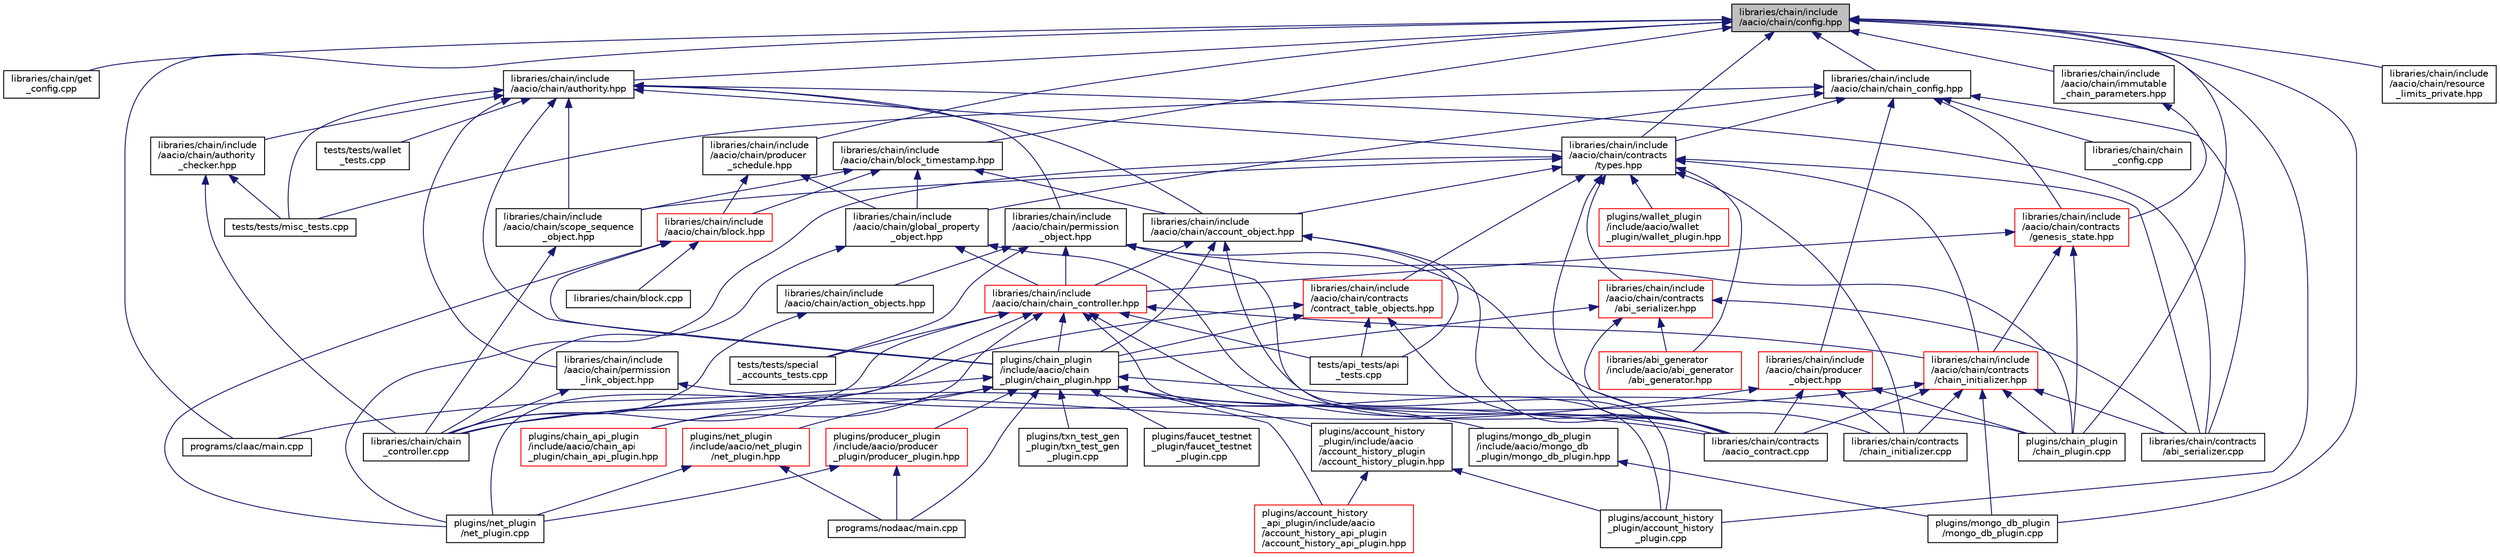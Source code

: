 digraph "libraries/chain/include/aacio/chain/config.hpp"
{
  edge [fontname="Helvetica",fontsize="10",labelfontname="Helvetica",labelfontsize="10"];
  node [fontname="Helvetica",fontsize="10",shape=record];
  Node140 [label="libraries/chain/include\l/aacio/chain/config.hpp",height=0.2,width=0.4,color="black", fillcolor="grey75", style="filled", fontcolor="black"];
  Node140 -> Node141 [dir="back",color="midnightblue",fontsize="10",style="solid"];
  Node141 [label="libraries/chain/get\l_config.cpp",height=0.2,width=0.4,color="black", fillcolor="white", style="filled",URL="$get__config_8cpp.html"];
  Node140 -> Node142 [dir="back",color="midnightblue",fontsize="10",style="solid"];
  Node142 [label="libraries/chain/include\l/aacio/chain/authority.hpp",height=0.2,width=0.4,color="black", fillcolor="white", style="filled",URL="$authority_8hpp.html"];
  Node142 -> Node143 [dir="back",color="midnightblue",fontsize="10",style="solid"];
  Node143 [label="libraries/chain/contracts\l/abi_serializer.cpp",height=0.2,width=0.4,color="black", fillcolor="white", style="filled",URL="$abi__serializer_8cpp.html"];
  Node142 -> Node144 [dir="back",color="midnightblue",fontsize="10",style="solid"];
  Node144 [label="libraries/chain/include\l/aacio/chain/account_object.hpp",height=0.2,width=0.4,color="black", fillcolor="white", style="filled",URL="$account__object_8hpp.html"];
  Node144 -> Node145 [dir="back",color="midnightblue",fontsize="10",style="solid"];
  Node145 [label="libraries/chain/contracts\l/aacio_contract.cpp",height=0.2,width=0.4,color="black", fillcolor="white", style="filled",URL="$aacio__contract_8cpp.html"];
  Node144 -> Node146 [dir="back",color="midnightblue",fontsize="10",style="solid"];
  Node146 [label="libraries/chain/include\l/aacio/chain/chain_controller.hpp",height=0.2,width=0.4,color="red", fillcolor="white", style="filled",URL="$chain__controller_8hpp.html"];
  Node146 -> Node147 [dir="back",color="midnightblue",fontsize="10",style="solid"];
  Node147 [label="libraries/chain/chain\l_controller.cpp",height=0.2,width=0.4,color="black", fillcolor="white", style="filled",URL="$chain__controller_8cpp.html"];
  Node146 -> Node145 [dir="back",color="midnightblue",fontsize="10",style="solid"];
  Node146 -> Node148 [dir="back",color="midnightblue",fontsize="10",style="solid"];
  Node148 [label="libraries/chain/include\l/aacio/chain/contracts\l/chain_initializer.hpp",height=0.2,width=0.4,color="red", fillcolor="white", style="filled",URL="$chain__initializer_8hpp.html"];
  Node148 -> Node147 [dir="back",color="midnightblue",fontsize="10",style="solid"];
  Node148 -> Node145 [dir="back",color="midnightblue",fontsize="10",style="solid"];
  Node148 -> Node143 [dir="back",color="midnightblue",fontsize="10",style="solid"];
  Node148 -> Node149 [dir="back",color="midnightblue",fontsize="10",style="solid"];
  Node149 [label="libraries/chain/contracts\l/chain_initializer.cpp",height=0.2,width=0.4,color="black", fillcolor="white", style="filled",URL="$chain__initializer_8cpp.html"];
  Node148 -> Node150 [dir="back",color="midnightblue",fontsize="10",style="solid"];
  Node150 [label="plugins/chain_plugin\l/chain_plugin.cpp",height=0.2,width=0.4,color="black", fillcolor="white", style="filled",URL="$chain__plugin_8cpp.html"];
  Node148 -> Node151 [dir="back",color="midnightblue",fontsize="10",style="solid"];
  Node151 [label="plugins/mongo_db_plugin\l/mongo_db_plugin.cpp",height=0.2,width=0.4,color="black", fillcolor="white", style="filled",URL="$mongo__db__plugin_8cpp.html"];
  Node146 -> Node160 [dir="back",color="midnightblue",fontsize="10",style="solid"];
  Node160 [label="plugins/account_history\l_plugin/account_history\l_plugin.cpp",height=0.2,width=0.4,color="black", fillcolor="white", style="filled",URL="$account__history__plugin_8cpp.html"];
  Node146 -> Node161 [dir="back",color="midnightblue",fontsize="10",style="solid"];
  Node161 [label="plugins/chain_api_plugin\l/include/aacio/chain_api\l_plugin/chain_api_plugin.hpp",height=0.2,width=0.4,color="red", fillcolor="white", style="filled",URL="$chain__api__plugin_8hpp.html"];
  Node146 -> Node163 [dir="back",color="midnightblue",fontsize="10",style="solid"];
  Node163 [label="plugins/chain_plugin\l/include/aacio/chain\l_plugin/chain_plugin.hpp",height=0.2,width=0.4,color="black", fillcolor="white", style="filled",URL="$chain__plugin_8hpp.html"];
  Node163 -> Node164 [dir="back",color="midnightblue",fontsize="10",style="solid"];
  Node164 [label="plugins/account_history\l_api_plugin/include/aacio\l/account_history_api_plugin\l/account_history_api_plugin.hpp",height=0.2,width=0.4,color="red", fillcolor="white", style="filled",URL="$account__history__api__plugin_8hpp.html"];
  Node163 -> Node165 [dir="back",color="midnightblue",fontsize="10",style="solid"];
  Node165 [label="plugins/account_history\l_plugin/include/aacio\l/account_history_plugin\l/account_history_plugin.hpp",height=0.2,width=0.4,color="black", fillcolor="white", style="filled",URL="$account__history__plugin_8hpp.html"];
  Node165 -> Node164 [dir="back",color="midnightblue",fontsize="10",style="solid"];
  Node165 -> Node160 [dir="back",color="midnightblue",fontsize="10",style="solid"];
  Node163 -> Node161 [dir="back",color="midnightblue",fontsize="10",style="solid"];
  Node163 -> Node150 [dir="back",color="midnightblue",fontsize="10",style="solid"];
  Node163 -> Node166 [dir="back",color="midnightblue",fontsize="10",style="solid"];
  Node166 [label="plugins/faucet_testnet\l_plugin/faucet_testnet\l_plugin.cpp",height=0.2,width=0.4,color="black", fillcolor="white", style="filled",URL="$faucet__testnet__plugin_8cpp.html"];
  Node163 -> Node167 [dir="back",color="midnightblue",fontsize="10",style="solid"];
  Node167 [label="plugins/mongo_db_plugin\l/include/aacio/mongo_db\l_plugin/mongo_db_plugin.hpp",height=0.2,width=0.4,color="black", fillcolor="white", style="filled",URL="$mongo__db__plugin_8hpp.html"];
  Node167 -> Node151 [dir="back",color="midnightblue",fontsize="10",style="solid"];
  Node163 -> Node168 [dir="back",color="midnightblue",fontsize="10",style="solid"];
  Node168 [label="plugins/net_plugin\l/include/aacio/net_plugin\l/net_plugin.hpp",height=0.2,width=0.4,color="red", fillcolor="white", style="filled",URL="$net__plugin_8hpp.html"];
  Node168 -> Node171 [dir="back",color="midnightblue",fontsize="10",style="solid"];
  Node171 [label="plugins/net_plugin\l/net_plugin.cpp",height=0.2,width=0.4,color="black", fillcolor="white", style="filled",URL="$net__plugin_8cpp.html"];
  Node168 -> Node173 [dir="back",color="midnightblue",fontsize="10",style="solid"];
  Node173 [label="programs/nodaac/main.cpp",height=0.2,width=0.4,color="black", fillcolor="white", style="filled",URL="$programs_2nodaac_2main_8cpp.html"];
  Node163 -> Node174 [dir="back",color="midnightblue",fontsize="10",style="solid"];
  Node174 [label="plugins/producer_plugin\l/include/aacio/producer\l_plugin/producer_plugin.hpp",height=0.2,width=0.4,color="red", fillcolor="white", style="filled",URL="$producer__plugin_8hpp.html"];
  Node174 -> Node171 [dir="back",color="midnightblue",fontsize="10",style="solid"];
  Node174 -> Node173 [dir="back",color="midnightblue",fontsize="10",style="solid"];
  Node163 -> Node175 [dir="back",color="midnightblue",fontsize="10",style="solid"];
  Node175 [label="plugins/txn_test_gen\l_plugin/txn_test_gen\l_plugin.cpp",height=0.2,width=0.4,color="black", fillcolor="white", style="filled",URL="$txn__test__gen__plugin_8cpp.html"];
  Node163 -> Node176 [dir="back",color="midnightblue",fontsize="10",style="solid"];
  Node176 [label="programs/claac/main.cpp",height=0.2,width=0.4,color="black", fillcolor="white", style="filled",URL="$programs_2claac_2main_8cpp.html"];
  Node163 -> Node173 [dir="back",color="midnightblue",fontsize="10",style="solid"];
  Node146 -> Node171 [dir="back",color="midnightblue",fontsize="10",style="solid"];
  Node146 -> Node155 [dir="back",color="midnightblue",fontsize="10",style="solid"];
  Node155 [label="tests/api_tests/api\l_tests.cpp",height=0.2,width=0.4,color="black", fillcolor="white", style="filled",URL="$api__tests_8cpp.html"];
  Node146 -> Node158 [dir="back",color="midnightblue",fontsize="10",style="solid"];
  Node158 [label="tests/tests/special\l_accounts_tests.cpp",height=0.2,width=0.4,color="black", fillcolor="white", style="filled",URL="$special__accounts__tests_8cpp.html"];
  Node144 -> Node160 [dir="back",color="midnightblue",fontsize="10",style="solid"];
  Node144 -> Node163 [dir="back",color="midnightblue",fontsize="10",style="solid"];
  Node144 -> Node155 [dir="back",color="midnightblue",fontsize="10",style="solid"];
  Node142 -> Node177 [dir="back",color="midnightblue",fontsize="10",style="solid"];
  Node177 [label="libraries/chain/include\l/aacio/chain/authority\l_checker.hpp",height=0.2,width=0.4,color="black", fillcolor="white", style="filled",URL="$authority__checker_8hpp.html"];
  Node177 -> Node147 [dir="back",color="midnightblue",fontsize="10",style="solid"];
  Node177 -> Node157 [dir="back",color="midnightblue",fontsize="10",style="solid"];
  Node157 [label="tests/tests/misc_tests.cpp",height=0.2,width=0.4,color="black", fillcolor="white", style="filled",URL="$misc__tests_8cpp.html"];
  Node142 -> Node178 [dir="back",color="midnightblue",fontsize="10",style="solid"];
  Node178 [label="libraries/chain/include\l/aacio/chain/contracts\l/types.hpp",height=0.2,width=0.4,color="black", fillcolor="white", style="filled",URL="$libraries_2chain_2include_2aacio_2chain_2contracts_2types_8hpp_source.html"];
  Node178 -> Node179 [dir="back",color="midnightblue",fontsize="10",style="solid"];
  Node179 [label="libraries/abi_generator\l/include/aacio/abi_generator\l/abi_generator.hpp",height=0.2,width=0.4,color="red", fillcolor="white", style="filled",URL="$abi__generator_8hpp_source.html"];
  Node178 -> Node145 [dir="back",color="midnightblue",fontsize="10",style="solid"];
  Node178 -> Node143 [dir="back",color="midnightblue",fontsize="10",style="solid"];
  Node178 -> Node149 [dir="back",color="midnightblue",fontsize="10",style="solid"];
  Node178 -> Node144 [dir="back",color="midnightblue",fontsize="10",style="solid"];
  Node178 -> Node180 [dir="back",color="midnightblue",fontsize="10",style="solid"];
  Node180 [label="libraries/chain/include\l/aacio/chain/contracts\l/abi_serializer.hpp",height=0.2,width=0.4,color="red", fillcolor="white", style="filled",URL="$abi__serializer_8hpp.html"];
  Node180 -> Node179 [dir="back",color="midnightblue",fontsize="10",style="solid"];
  Node180 -> Node145 [dir="back",color="midnightblue",fontsize="10",style="solid"];
  Node180 -> Node143 [dir="back",color="midnightblue",fontsize="10",style="solid"];
  Node180 -> Node163 [dir="back",color="midnightblue",fontsize="10",style="solid"];
  Node178 -> Node148 [dir="back",color="midnightblue",fontsize="10",style="solid"];
  Node178 -> Node181 [dir="back",color="midnightblue",fontsize="10",style="solid"];
  Node181 [label="libraries/chain/include\l/aacio/chain/contracts\l/contract_table_objects.hpp",height=0.2,width=0.4,color="red", fillcolor="white", style="filled",URL="$contract__table__objects_8hpp.html"];
  Node181 -> Node147 [dir="back",color="midnightblue",fontsize="10",style="solid"];
  Node181 -> Node145 [dir="back",color="midnightblue",fontsize="10",style="solid"];
  Node181 -> Node163 [dir="back",color="midnightblue",fontsize="10",style="solid"];
  Node181 -> Node155 [dir="back",color="midnightblue",fontsize="10",style="solid"];
  Node178 -> Node184 [dir="back",color="midnightblue",fontsize="10",style="solid"];
  Node184 [label="libraries/chain/include\l/aacio/chain/scope_sequence\l_object.hpp",height=0.2,width=0.4,color="black", fillcolor="white", style="filled",URL="$scope__sequence__object_8hpp.html"];
  Node184 -> Node147 [dir="back",color="midnightblue",fontsize="10",style="solid"];
  Node178 -> Node171 [dir="back",color="midnightblue",fontsize="10",style="solid"];
  Node178 -> Node185 [dir="back",color="midnightblue",fontsize="10",style="solid"];
  Node185 [label="plugins/wallet_plugin\l/include/aacio/wallet\l_plugin/wallet_plugin.hpp",height=0.2,width=0.4,color="red", fillcolor="white", style="filled",URL="$wallet__plugin_8hpp.html"];
  Node142 -> Node190 [dir="back",color="midnightblue",fontsize="10",style="solid"];
  Node190 [label="libraries/chain/include\l/aacio/chain/permission\l_link_object.hpp",height=0.2,width=0.4,color="black", fillcolor="white", style="filled",URL="$permission__link__object_8hpp.html"];
  Node190 -> Node147 [dir="back",color="midnightblue",fontsize="10",style="solid"];
  Node190 -> Node145 [dir="back",color="midnightblue",fontsize="10",style="solid"];
  Node142 -> Node191 [dir="back",color="midnightblue",fontsize="10",style="solid"];
  Node191 [label="libraries/chain/include\l/aacio/chain/permission\l_object.hpp",height=0.2,width=0.4,color="black", fillcolor="white", style="filled",URL="$permission__object_8hpp.html"];
  Node191 -> Node145 [dir="back",color="midnightblue",fontsize="10",style="solid"];
  Node191 -> Node149 [dir="back",color="midnightblue",fontsize="10",style="solid"];
  Node191 -> Node192 [dir="back",color="midnightblue",fontsize="10",style="solid"];
  Node192 [label="libraries/chain/include\l/aacio/chain/action_objects.hpp",height=0.2,width=0.4,color="black", fillcolor="white", style="filled",URL="$action__objects_8hpp.html"];
  Node192 -> Node147 [dir="back",color="midnightblue",fontsize="10",style="solid"];
  Node191 -> Node146 [dir="back",color="midnightblue",fontsize="10",style="solid"];
  Node191 -> Node150 [dir="back",color="midnightblue",fontsize="10",style="solid"];
  Node191 -> Node158 [dir="back",color="midnightblue",fontsize="10",style="solid"];
  Node142 -> Node184 [dir="back",color="midnightblue",fontsize="10",style="solid"];
  Node142 -> Node163 [dir="back",color="midnightblue",fontsize="10",style="solid"];
  Node142 -> Node157 [dir="back",color="midnightblue",fontsize="10",style="solid"];
  Node142 -> Node193 [dir="back",color="midnightblue",fontsize="10",style="solid"];
  Node193 [label="tests/tests/wallet\l_tests.cpp",height=0.2,width=0.4,color="black", fillcolor="white", style="filled",URL="$wallet__tests_8cpp.html"];
  Node140 -> Node194 [dir="back",color="midnightblue",fontsize="10",style="solid"];
  Node194 [label="libraries/chain/include\l/aacio/chain/block_timestamp.hpp",height=0.2,width=0.4,color="black", fillcolor="white", style="filled",URL="$block__timestamp_8hpp_source.html"];
  Node194 -> Node144 [dir="back",color="midnightblue",fontsize="10",style="solid"];
  Node194 -> Node195 [dir="back",color="midnightblue",fontsize="10",style="solid"];
  Node195 [label="libraries/chain/include\l/aacio/chain/block.hpp",height=0.2,width=0.4,color="red", fillcolor="white", style="filled",URL="$block_8hpp.html"];
  Node195 -> Node196 [dir="back",color="midnightblue",fontsize="10",style="solid"];
  Node196 [label="libraries/chain/block.cpp",height=0.2,width=0.4,color="black", fillcolor="white", style="filled",URL="$block_8cpp.html"];
  Node195 -> Node163 [dir="back",color="midnightblue",fontsize="10",style="solid"];
  Node195 -> Node171 [dir="back",color="midnightblue",fontsize="10",style="solid"];
  Node194 -> Node219 [dir="back",color="midnightblue",fontsize="10",style="solid"];
  Node219 [label="libraries/chain/include\l/aacio/chain/global_property\l_object.hpp",height=0.2,width=0.4,color="black", fillcolor="white", style="filled",URL="$global__property__object_8hpp.html"];
  Node219 -> Node147 [dir="back",color="midnightblue",fontsize="10",style="solid"];
  Node219 -> Node145 [dir="back",color="midnightblue",fontsize="10",style="solid"];
  Node219 -> Node146 [dir="back",color="midnightblue",fontsize="10",style="solid"];
  Node194 -> Node184 [dir="back",color="midnightblue",fontsize="10",style="solid"];
  Node140 -> Node220 [dir="back",color="midnightblue",fontsize="10",style="solid"];
  Node220 [label="libraries/chain/include\l/aacio/chain/chain_config.hpp",height=0.2,width=0.4,color="black", fillcolor="white", style="filled",URL="$chain__config_8hpp.html"];
  Node220 -> Node221 [dir="back",color="midnightblue",fontsize="10",style="solid"];
  Node221 [label="libraries/chain/chain\l_config.cpp",height=0.2,width=0.4,color="black", fillcolor="white", style="filled",URL="$chain__config_8cpp.html"];
  Node220 -> Node143 [dir="back",color="midnightblue",fontsize="10",style="solid"];
  Node220 -> Node222 [dir="back",color="midnightblue",fontsize="10",style="solid"];
  Node222 [label="libraries/chain/include\l/aacio/chain/contracts\l/genesis_state.hpp",height=0.2,width=0.4,color="red", fillcolor="white", style="filled",URL="$genesis__state_8hpp.html"];
  Node222 -> Node146 [dir="back",color="midnightblue",fontsize="10",style="solid"];
  Node222 -> Node148 [dir="back",color="midnightblue",fontsize="10",style="solid"];
  Node222 -> Node150 [dir="back",color="midnightblue",fontsize="10",style="solid"];
  Node220 -> Node178 [dir="back",color="midnightblue",fontsize="10",style="solid"];
  Node220 -> Node219 [dir="back",color="midnightblue",fontsize="10",style="solid"];
  Node220 -> Node225 [dir="back",color="midnightblue",fontsize="10",style="solid"];
  Node225 [label="libraries/chain/include\l/aacio/chain/producer\l_object.hpp",height=0.2,width=0.4,color="red", fillcolor="white", style="filled",URL="$producer__object_8hpp.html"];
  Node225 -> Node147 [dir="back",color="midnightblue",fontsize="10",style="solid"];
  Node225 -> Node145 [dir="back",color="midnightblue",fontsize="10",style="solid"];
  Node225 -> Node149 [dir="back",color="midnightblue",fontsize="10",style="solid"];
  Node225 -> Node150 [dir="back",color="midnightblue",fontsize="10",style="solid"];
  Node220 -> Node157 [dir="back",color="midnightblue",fontsize="10",style="solid"];
  Node140 -> Node178 [dir="back",color="midnightblue",fontsize="10",style="solid"];
  Node140 -> Node226 [dir="back",color="midnightblue",fontsize="10",style="solid"];
  Node226 [label="libraries/chain/include\l/aacio/chain/immutable\l_chain_parameters.hpp",height=0.2,width=0.4,color="black", fillcolor="white", style="filled",URL="$immutable__chain__parameters_8hpp.html"];
  Node226 -> Node222 [dir="back",color="midnightblue",fontsize="10",style="solid"];
  Node140 -> Node227 [dir="back",color="midnightblue",fontsize="10",style="solid"];
  Node227 [label="libraries/chain/include\l/aacio/chain/producer\l_schedule.hpp",height=0.2,width=0.4,color="black", fillcolor="white", style="filled",URL="$libraries_2chain_2include_2aacio_2chain_2producer__schedule_8hpp_source.html"];
  Node227 -> Node195 [dir="back",color="midnightblue",fontsize="10",style="solid"];
  Node227 -> Node219 [dir="back",color="midnightblue",fontsize="10",style="solid"];
  Node140 -> Node228 [dir="back",color="midnightblue",fontsize="10",style="solid"];
  Node228 [label="libraries/chain/include\l/aacio/chain/resource\l_limits_private.hpp",height=0.2,width=0.4,color="black", fillcolor="white", style="filled",URL="$resource__limits__private_8hpp_source.html"];
  Node140 -> Node160 [dir="back",color="midnightblue",fontsize="10",style="solid"];
  Node140 -> Node150 [dir="back",color="midnightblue",fontsize="10",style="solid"];
  Node140 -> Node151 [dir="back",color="midnightblue",fontsize="10",style="solid"];
  Node140 -> Node176 [dir="back",color="midnightblue",fontsize="10",style="solid"];
}
